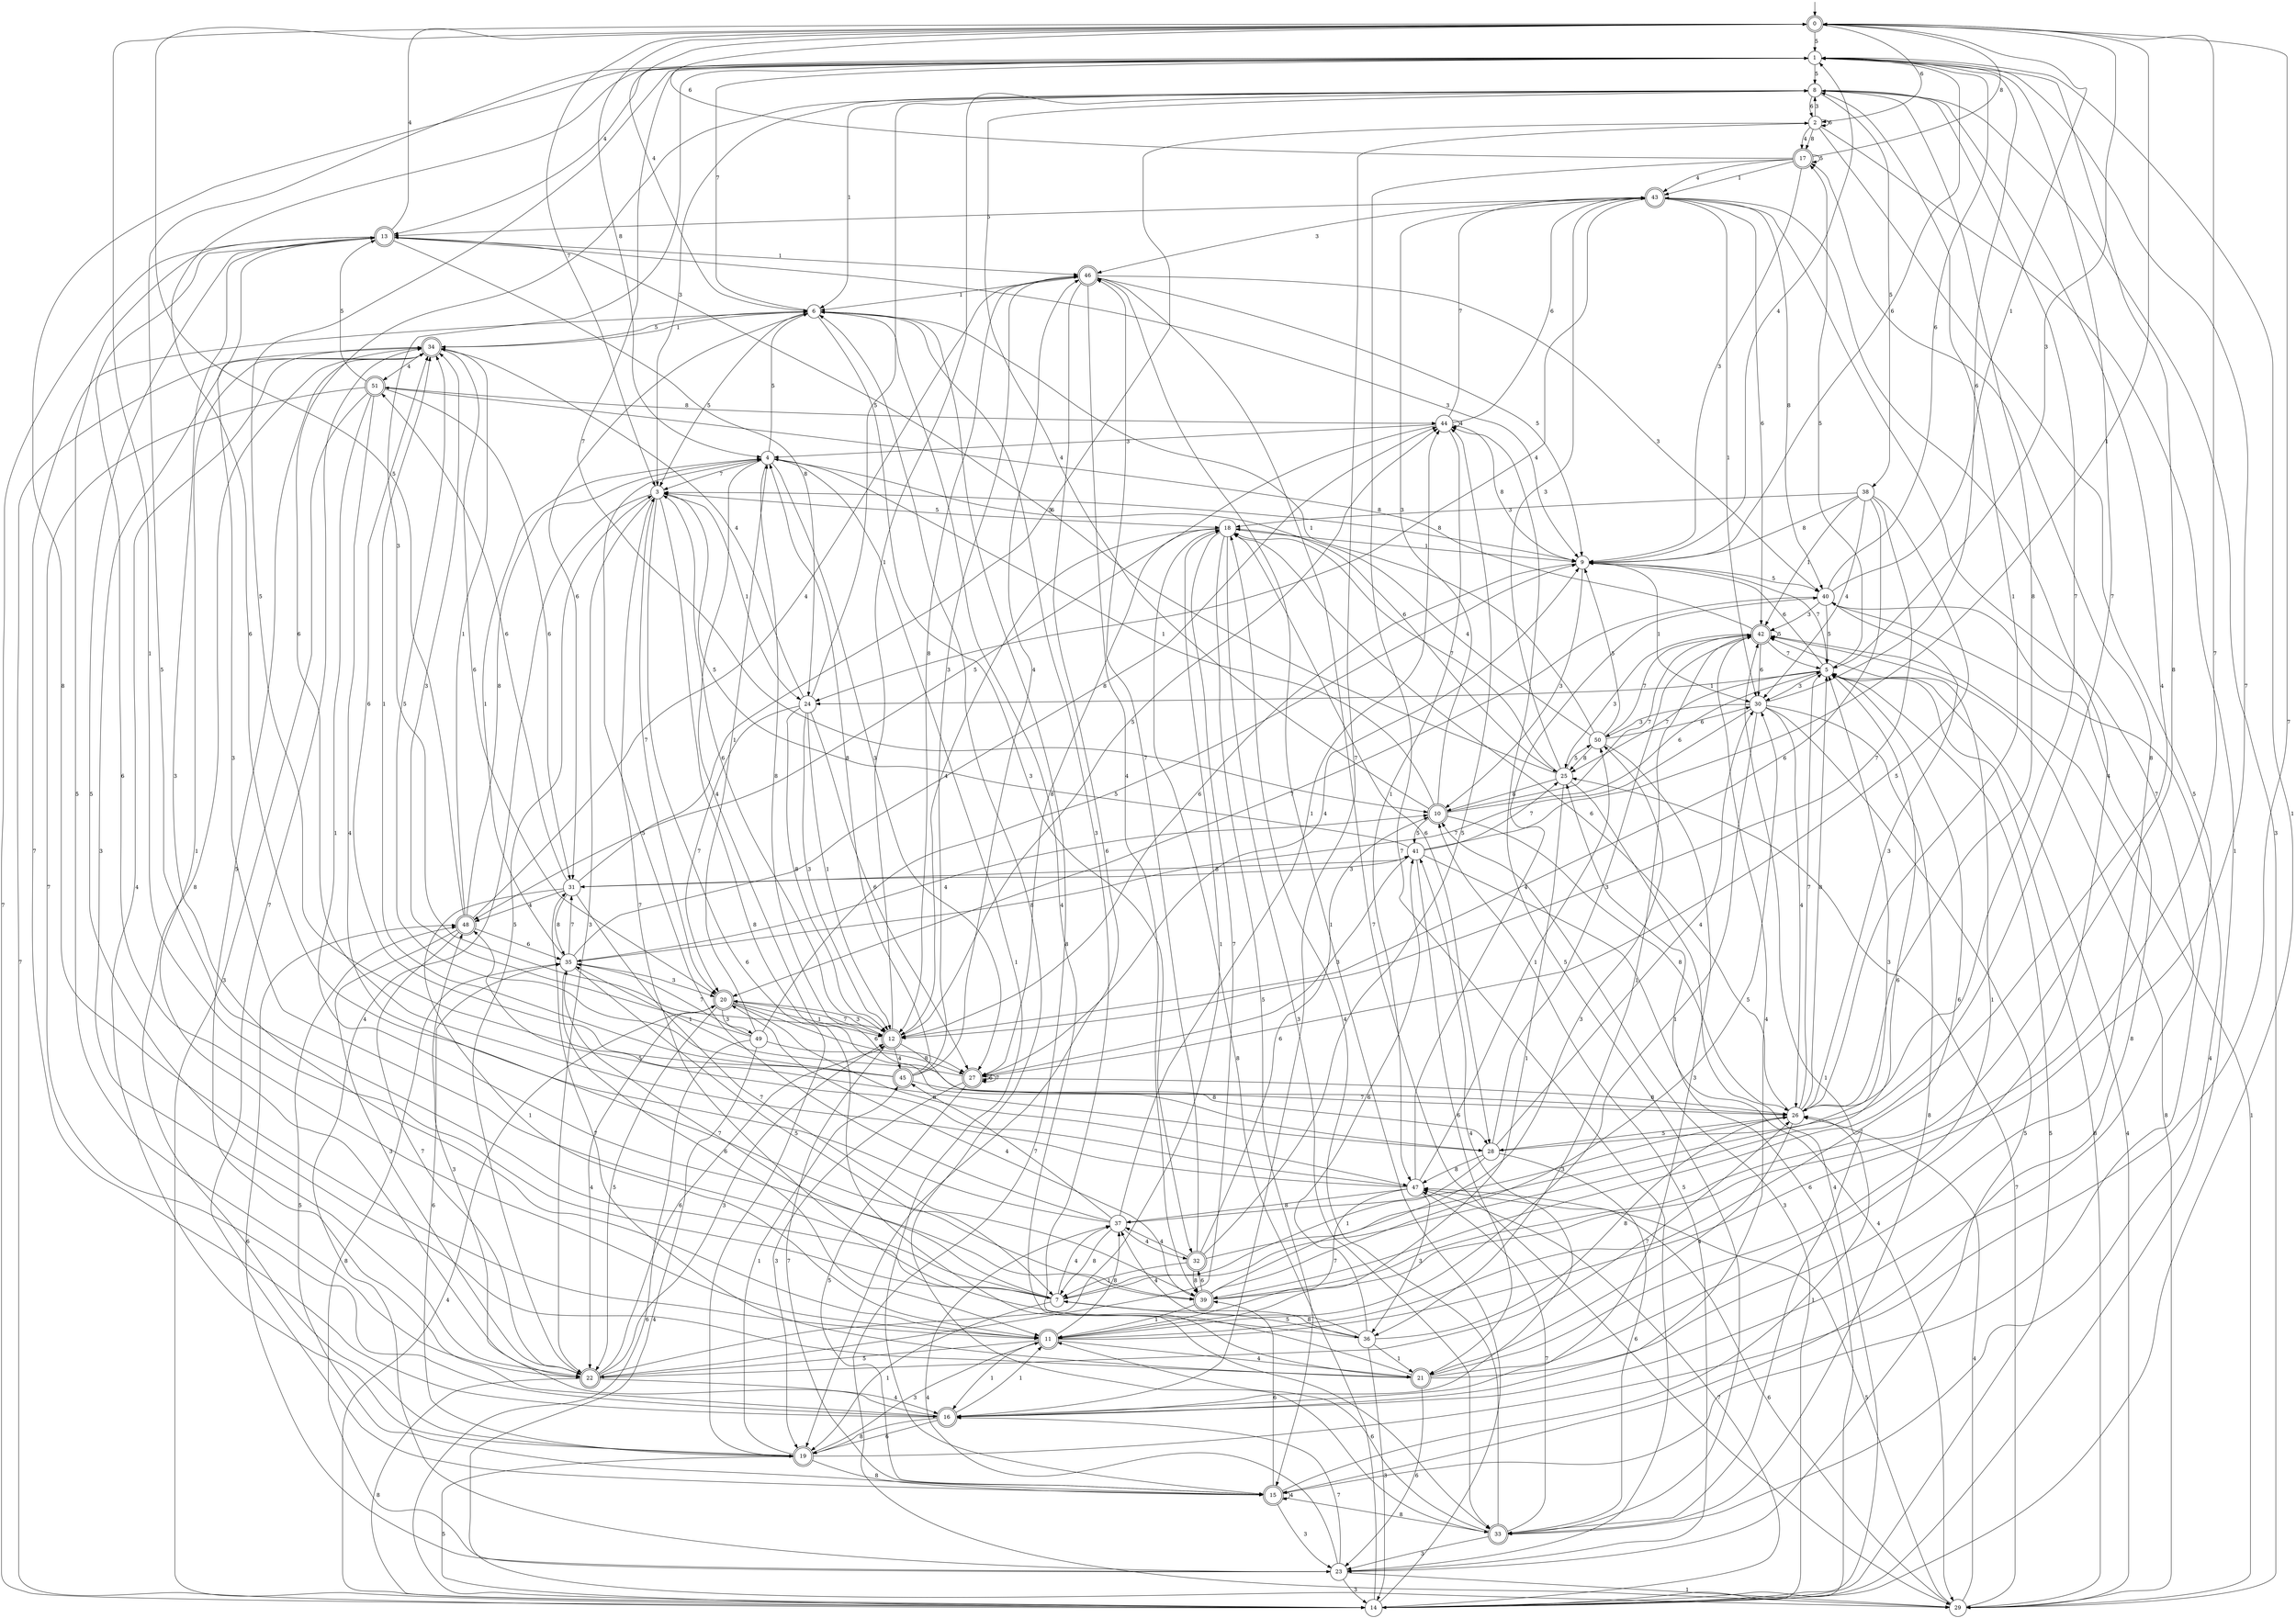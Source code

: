 digraph g {

	s0 [shape="doublecircle" label="0"];
	s1 [shape="circle" label="1"];
	s2 [shape="circle" label="2"];
	s3 [shape="circle" label="3"];
	s4 [shape="circle" label="4"];
	s5 [shape="circle" label="5"];
	s6 [shape="circle" label="6"];
	s7 [shape="circle" label="7"];
	s8 [shape="circle" label="8"];
	s9 [shape="circle" label="9"];
	s10 [shape="doublecircle" label="10"];
	s11 [shape="doublecircle" label="11"];
	s12 [shape="doublecircle" label="12"];
	s13 [shape="doublecircle" label="13"];
	s14 [shape="circle" label="14"];
	s15 [shape="doublecircle" label="15"];
	s16 [shape="doublecircle" label="16"];
	s17 [shape="doublecircle" label="17"];
	s18 [shape="circle" label="18"];
	s19 [shape="doublecircle" label="19"];
	s20 [shape="doublecircle" label="20"];
	s21 [shape="doublecircle" label="21"];
	s22 [shape="doublecircle" label="22"];
	s23 [shape="circle" label="23"];
	s24 [shape="circle" label="24"];
	s25 [shape="circle" label="25"];
	s26 [shape="circle" label="26"];
	s27 [shape="doublecircle" label="27"];
	s28 [shape="circle" label="28"];
	s29 [shape="circle" label="29"];
	s30 [shape="circle" label="30"];
	s31 [shape="circle" label="31"];
	s32 [shape="doublecircle" label="32"];
	s33 [shape="doublecircle" label="33"];
	s34 [shape="doublecircle" label="34"];
	s35 [shape="circle" label="35"];
	s36 [shape="circle" label="36"];
	s37 [shape="circle" label="37"];
	s38 [shape="circle" label="38"];
	s39 [shape="doublecircle" label="39"];
	s40 [shape="circle" label="40"];
	s41 [shape="circle" label="41"];
	s42 [shape="doublecircle" label="42"];
	s43 [shape="doublecircle" label="43"];
	s44 [shape="circle" label="44"];
	s45 [shape="doublecircle" label="45"];
	s46 [shape="doublecircle" label="46"];
	s47 [shape="circle" label="47"];
	s48 [shape="doublecircle" label="48"];
	s49 [shape="circle" label="49"];
	s50 [shape="circle" label="50"];
	s51 [shape="doublecircle" label="51"];
	s0 -> s1 [label="5"];
	s0 -> s2 [label="6"];
	s0 -> s3 [label="7"];
	s0 -> s4 [label="8"];
	s0 -> s5 [label="3"];
	s0 -> s6 [label="4"];
	s0 -> s7 [label="1"];
	s1 -> s8 [label="5"];
	s1 -> s9 [label="6"];
	s1 -> s10 [label="7"];
	s1 -> s11 [label="8"];
	s1 -> s12 [label="3"];
	s1 -> s13 [label="4"];
	s1 -> s14 [label="1"];
	s2 -> s15 [label="5"];
	s2 -> s2 [label="6"];
	s2 -> s16 [label="7"];
	s2 -> s17 [label="8"];
	s2 -> s8 [label="3"];
	s2 -> s17 [label="4"];
	s2 -> s14 [label="1"];
	s3 -> s18 [label="5"];
	s3 -> s19 [label="6"];
	s3 -> s20 [label="7"];
	s3 -> s21 [label="8"];
	s3 -> s22 [label="3"];
	s3 -> s23 [label="4"];
	s3 -> s24 [label="1"];
	s4 -> s6 [label="5"];
	s4 -> s25 [label="6"];
	s4 -> s3 [label="7"];
	s4 -> s26 [label="8"];
	s4 -> s27 [label="3"];
	s4 -> s28 [label="4"];
	s4 -> s15 [label="1"];
	s5 -> s17 [label="5"];
	s5 -> s9 [label="6"];
	s5 -> s25 [label="7"];
	s5 -> s29 [label="8"];
	s5 -> s30 [label="3"];
	s5 -> s29 [label="4"];
	s5 -> s24 [label="1"];
	s6 -> s3 [label="5"];
	s6 -> s31 [label="6"];
	s6 -> s1 [label="7"];
	s6 -> s29 [label="8"];
	s6 -> s32 [label="3"];
	s6 -> s33 [label="4"];
	s6 -> s34 [label="1"];
	s7 -> s1 [label="5"];
	s7 -> s5 [label="6"];
	s7 -> s35 [label="7"];
	s7 -> s36 [label="8"];
	s7 -> s13 [label="3"];
	s7 -> s37 [label="4"];
	s7 -> s19 [label="1"];
	s8 -> s38 [label="5"];
	s8 -> s2 [label="6"];
	s8 -> s26 [label="7"];
	s8 -> s26 [label="8"];
	s8 -> s3 [label="3"];
	s8 -> s39 [label="4"];
	s8 -> s6 [label="1"];
	s9 -> s40 [label="5"];
	s9 -> s12 [label="6"];
	s9 -> s5 [label="7"];
	s9 -> s3 [label="8"];
	s9 -> s10 [label="3"];
	s9 -> s1 [label="4"];
	s9 -> s30 [label="1"];
	s10 -> s41 [label="5"];
	s10 -> s5 [label="6"];
	s10 -> s42 [label="7"];
	s10 -> s26 [label="8"];
	s10 -> s43 [label="3"];
	s10 -> s8 [label="4"];
	s10 -> s4 [label="1"];
	s11 -> s22 [label="5"];
	s11 -> s5 [label="6"];
	s11 -> s1 [label="7"];
	s11 -> s37 [label="8"];
	s11 -> s13 [label="3"];
	s11 -> s21 [label="4"];
	s11 -> s16 [label="1"];
	s12 -> s44 [label="5"];
	s12 -> s3 [label="6"];
	s12 -> s15 [label="7"];
	s12 -> s28 [label="8"];
	s12 -> s20 [label="3"];
	s12 -> s45 [label="4"];
	s12 -> s8 [label="1"];
	s13 -> s22 [label="5"];
	s13 -> s11 [label="6"];
	s13 -> s14 [label="7"];
	s13 -> s24 [label="8"];
	s13 -> s9 [label="3"];
	s13 -> s0 [label="4"];
	s13 -> s46 [label="1"];
	s14 -> s5 [label="5"];
	s14 -> s25 [label="6"];
	s14 -> s47 [label="7"];
	s14 -> s18 [label="8"];
	s14 -> s10 [label="3"];
	s14 -> s20 [label="4"];
	s14 -> s46 [label="1"];
	s15 -> s48 [label="5"];
	s15 -> s39 [label="6"];
	s15 -> s34 [label="7"];
	s15 -> s33 [label="8"];
	s15 -> s23 [label="3"];
	s15 -> s15 [label="4"];
	s15 -> s26 [label="1"];
	s16 -> s34 [label="5"];
	s16 -> s19 [label="6"];
	s16 -> s6 [label="7"];
	s16 -> s19 [label="8"];
	s16 -> s48 [label="3"];
	s16 -> s41 [label="4"];
	s16 -> s11 [label="1"];
	s17 -> s17 [label="5"];
	s17 -> s0 [label="6"];
	s17 -> s23 [label="7"];
	s17 -> s0 [label="8"];
	s17 -> s9 [label="3"];
	s17 -> s43 [label="4"];
	s17 -> s43 [label="1"];
	s18 -> s15 [label="5"];
	s18 -> s28 [label="6"];
	s18 -> s22 [label="7"];
	s18 -> s27 [label="8"];
	s18 -> s33 [label="3"];
	s18 -> s12 [label="4"];
	s18 -> s9 [label="1"];
	s19 -> s14 [label="5"];
	s19 -> s35 [label="6"];
	s19 -> s0 [label="7"];
	s19 -> s15 [label="8"];
	s19 -> s11 [label="3"];
	s19 -> s34 [label="4"];
	s19 -> s45 [label="1"];
	s20 -> s22 [label="5"];
	s20 -> s27 [label="6"];
	s20 -> s12 [label="7"];
	s20 -> s47 [label="8"];
	s20 -> s49 [label="3"];
	s20 -> s22 [label="4"];
	s20 -> s12 [label="1"];
	s21 -> s13 [label="5"];
	s21 -> s23 [label="6"];
	s21 -> s31 [label="7"];
	s21 -> s17 [label="8"];
	s21 -> s6 [label="3"];
	s21 -> s43 [label="4"];
	s21 -> s42 [label="1"];
	s22 -> s3 [label="5"];
	s22 -> s12 [label="6"];
	s22 -> s26 [label="7"];
	s22 -> s14 [label="8"];
	s22 -> s12 [label="3"];
	s22 -> s16 [label="4"];
	s22 -> s18 [label="1"];
	s23 -> s10 [label="5"];
	s23 -> s48 [label="6"];
	s23 -> s16 [label="7"];
	s23 -> s35 [label="8"];
	s23 -> s14 [label="3"];
	s23 -> s37 [label="4"];
	s23 -> s29 [label="1"];
	s24 -> s8 [label="5"];
	s24 -> s27 [label="6"];
	s24 -> s20 [label="7"];
	s24 -> s12 [label="8"];
	s24 -> s12 [label="3"];
	s24 -> s34 [label="4"];
	s24 -> s12 [label="1"];
	s25 -> s50 [label="5"];
	s25 -> s13 [label="6"];
	s25 -> s18 [label="7"];
	s25 -> s10 [label="8"];
	s25 -> s43 [label="3"];
	s25 -> s14 [label="4"];
	s25 -> s11 [label="1"];
	s26 -> s28 [label="5"];
	s26 -> s18 [label="6"];
	s26 -> s5 [label="7"];
	s26 -> s5 [label="8"];
	s26 -> s40 [label="3"];
	s26 -> s21 [label="4"];
	s26 -> s8 [label="1"];
	s27 -> s15 [label="5"];
	s27 -> s27 [label="6"];
	s27 -> s27 [label="7"];
	s27 -> s26 [label="8"];
	s27 -> s19 [label="3"];
	s27 -> s9 [label="4"];
	s27 -> s35 [label="1"];
	s28 -> s1 [label="5"];
	s28 -> s33 [label="6"];
	s28 -> s1 [label="7"];
	s28 -> s47 [label="8"];
	s28 -> s42 [label="3"];
	s28 -> s30 [label="4"];
	s28 -> s7 [label="1"];
	s29 -> s47 [label="5"];
	s29 -> s47 [label="6"];
	s29 -> s25 [label="7"];
	s29 -> s42 [label="8"];
	s29 -> s8 [label="3"];
	s29 -> s26 [label="4"];
	s29 -> s42 [label="1"];
	s30 -> s23 [label="5"];
	s30 -> s1 [label="6"];
	s30 -> s35 [label="7"];
	s30 -> s33 [label="8"];
	s30 -> s50 [label="3"];
	s30 -> s26 [label="4"];
	s30 -> s11 [label="1"];
	s31 -> s2 [label="5"];
	s31 -> s51 [label="6"];
	s31 -> s39 [label="7"];
	s31 -> s35 [label="8"];
	s31 -> s41 [label="3"];
	s31 -> s48 [label="4"];
	s31 -> s11 [label="1"];
	s32 -> s44 [label="5"];
	s32 -> s10 [label="6"];
	s32 -> s46 [label="7"];
	s32 -> s39 [label="8"];
	s32 -> s5 [label="3"];
	s32 -> s37 [label="4"];
	s32 -> s7 [label="1"];
	s33 -> s44 [label="5"];
	s33 -> s11 [label="6"];
	s33 -> s47 [label="7"];
	s33 -> s6 [label="8"];
	s33 -> s23 [label="3"];
	s33 -> s18 [label="4"];
	s33 -> s42 [label="1"];
	s34 -> s6 [label="5"];
	s34 -> s20 [label="6"];
	s34 -> s14 [label="7"];
	s34 -> s19 [label="8"];
	s34 -> s22 [label="3"];
	s34 -> s51 [label="4"];
	s34 -> s22 [label="1"];
	s35 -> s7 [label="5"];
	s35 -> s11 [label="6"];
	s35 -> s31 [label="7"];
	s35 -> s44 [label="8"];
	s35 -> s20 [label="3"];
	s35 -> s10 [label="4"];
	s35 -> s4 [label="1"];
	s36 -> s7 [label="5"];
	s36 -> s41 [label="6"];
	s36 -> s3 [label="7"];
	s36 -> s26 [label="8"];
	s36 -> s14 [label="3"];
	s36 -> s37 [label="4"];
	s36 -> s21 [label="1"];
	s37 -> s4 [label="5"];
	s37 -> s1 [label="6"];
	s37 -> s45 [label="7"];
	s37 -> s7 [label="8"];
	s37 -> s26 [label="3"];
	s37 -> s32 [label="4"];
	s37 -> s44 [label="1"];
	s38 -> s27 [label="5"];
	s38 -> s12 [label="6"];
	s38 -> s12 [label="7"];
	s38 -> s9 [label="8"];
	s38 -> s18 [label="3"];
	s38 -> s30 [label="4"];
	s38 -> s42 [label="1"];
	s39 -> s30 [label="5"];
	s39 -> s32 [label="6"];
	s39 -> s0 [label="7"];
	s39 -> s1 [label="8"];
	s39 -> s50 [label="3"];
	s39 -> s20 [label="4"];
	s39 -> s11 [label="1"];
	s40 -> s5 [label="5"];
	s40 -> s1 [label="6"];
	s40 -> s20 [label="7"];
	s40 -> s15 [label="8"];
	s40 -> s42 [label="3"];
	s40 -> s33 [label="4"];
	s40 -> s0 [label="1"];
	s41 -> s3 [label="5"];
	s41 -> s21 [label="6"];
	s41 -> s25 [label="7"];
	s41 -> s31 [label="8"];
	s41 -> s27 [label="3"];
	s41 -> s29 [label="4"];
	s41 -> s0 [label="1"];
	s42 -> s42 [label="5"];
	s42 -> s30 [label="6"];
	s42 -> s5 [label="7"];
	s42 -> s51 [label="8"];
	s42 -> s25 [label="3"];
	s42 -> s16 [label="4"];
	s42 -> s36 [label="1"];
	s43 -> s13 [label="5"];
	s43 -> s42 [label="6"];
	s43 -> s16 [label="7"];
	s43 -> s40 [label="8"];
	s43 -> s46 [label="3"];
	s43 -> s24 [label="4"];
	s43 -> s30 [label="1"];
	s44 -> s48 [label="5"];
	s44 -> s43 [label="6"];
	s44 -> s43 [label="7"];
	s44 -> s9 [label="8"];
	s44 -> s4 [label="3"];
	s44 -> s44 [label="4"];
	s44 -> s47 [label="1"];
	s45 -> s34 [label="5"];
	s45 -> s34 [label="6"];
	s45 -> s26 [label="7"];
	s45 -> s4 [label="8"];
	s45 -> s46 [label="3"];
	s45 -> s46 [label="4"];
	s45 -> s34 [label="1"];
	s46 -> s9 [label="5"];
	s46 -> s19 [label="6"];
	s46 -> s29 [label="7"];
	s46 -> s12 [label="8"];
	s46 -> s40 [label="3"];
	s46 -> s39 [label="4"];
	s46 -> s6 [label="1"];
	s47 -> s48 [label="5"];
	s47 -> s8 [label="6"];
	s47 -> s11 [label="7"];
	s47 -> s37 [label="8"];
	s47 -> s36 [label="3"];
	s47 -> s40 [label="4"];
	s47 -> s50 [label="1"];
	s48 -> s0 [label="5"];
	s48 -> s35 [label="6"];
	s48 -> s22 [label="7"];
	s48 -> s4 [label="8"];
	s48 -> s22 [label="3"];
	s48 -> s46 [label="4"];
	s48 -> s34 [label="1"];
	s49 -> s9 [label="5"];
	s49 -> s14 [label="6"];
	s49 -> s35 [label="7"];
	s49 -> s27 [label="8"];
	s49 -> s34 [label="3"];
	s49 -> s29 [label="4"];
	s49 -> s4 [label="1"];
	s50 -> s9 [label="5"];
	s50 -> s30 [label="6"];
	s50 -> s42 [label="7"];
	s50 -> s25 [label="8"];
	s50 -> s16 [label="3"];
	s50 -> s18 [label="4"];
	s50 -> s6 [label="1"];
	s51 -> s13 [label="5"];
	s51 -> s31 [label="6"];
	s51 -> s16 [label="7"];
	s51 -> s44 [label="8"];
	s51 -> s14 [label="3"];
	s51 -> s39 [label="4"];
	s51 -> s39 [label="1"];

__start0 [label="" shape="none" width="0" height="0"];
__start0 -> s0;

}
